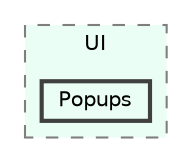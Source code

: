 digraph "C:/GEU/GEUCore/Source/UI/Popups"
{
 // LATEX_PDF_SIZE
  bgcolor="transparent";
  edge [fontname=Helvetica,fontsize=10,labelfontname=Helvetica,labelfontsize=10];
  node [fontname=Helvetica,fontsize=10,shape=box,height=0.2,width=0.4];
  compound=true
  subgraph clusterdir_2e45d1cfd81b932e70cd071fc9b76dab {
    graph [ bgcolor="#ebfef5", pencolor="grey50", label="UI", fontname=Helvetica,fontsize=10 style="filled,dashed", URL="dir_2e45d1cfd81b932e70cd071fc9b76dab.html",tooltip=""]
  dir_baf2ec95e43d0b0436de0310453a66d7 [label="Popups", fillcolor="#ebfef5", color="grey25", style="filled,bold", URL="dir_baf2ec95e43d0b0436de0310453a66d7.html",tooltip=""];
  }
}
